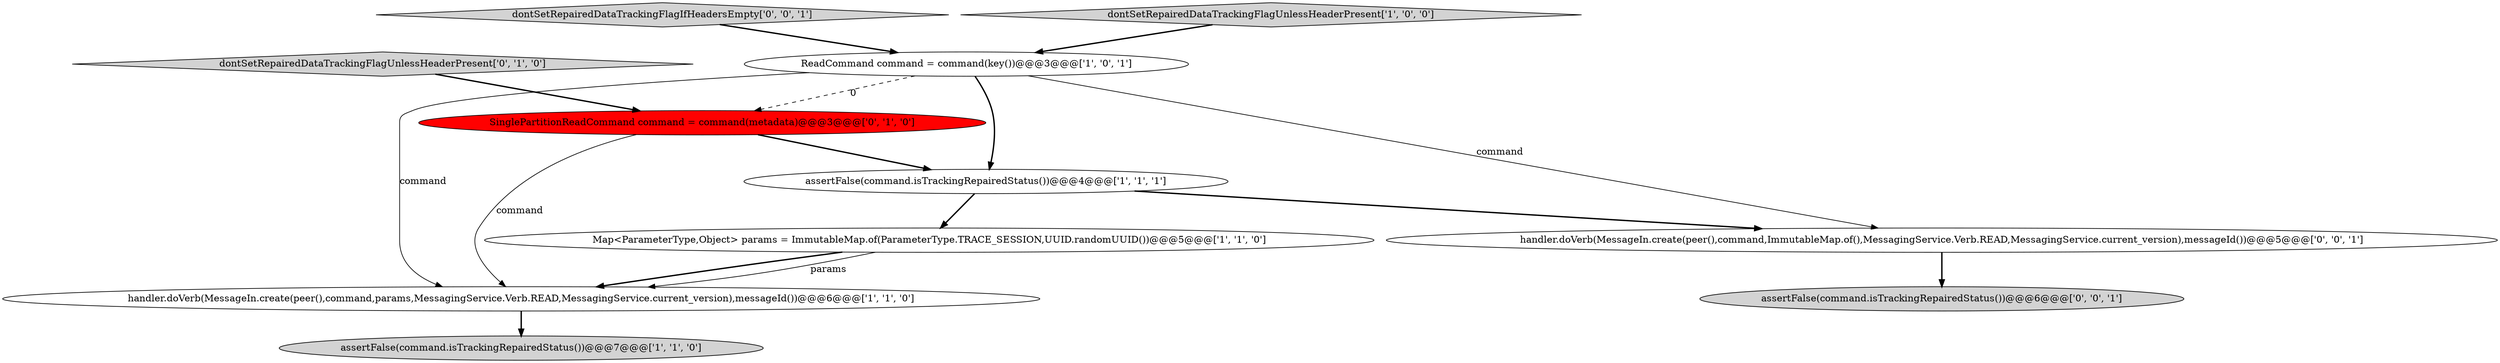 digraph {
8 [style = filled, label = "assertFalse(command.isTrackingRepairedStatus())@@@6@@@['0', '0', '1']", fillcolor = lightgray, shape = ellipse image = "AAA0AAABBB3BBB"];
9 [style = filled, label = "dontSetRepairedDataTrackingFlagIfHeadersEmpty['0', '0', '1']", fillcolor = lightgray, shape = diamond image = "AAA0AAABBB3BBB"];
7 [style = filled, label = "SinglePartitionReadCommand command = command(metadata)@@@3@@@['0', '1', '0']", fillcolor = red, shape = ellipse image = "AAA1AAABBB2BBB"];
10 [style = filled, label = "handler.doVerb(MessageIn.create(peer(),command,ImmutableMap.of(),MessagingService.Verb.READ,MessagingService.current_version),messageId())@@@5@@@['0', '0', '1']", fillcolor = white, shape = ellipse image = "AAA0AAABBB3BBB"];
5 [style = filled, label = "ReadCommand command = command(key())@@@3@@@['1', '0', '1']", fillcolor = white, shape = ellipse image = "AAA0AAABBB1BBB"];
6 [style = filled, label = "dontSetRepairedDataTrackingFlagUnlessHeaderPresent['0', '1', '0']", fillcolor = lightgray, shape = diamond image = "AAA0AAABBB2BBB"];
2 [style = filled, label = "Map<ParameterType,Object> params = ImmutableMap.of(ParameterType.TRACE_SESSION,UUID.randomUUID())@@@5@@@['1', '1', '0']", fillcolor = white, shape = ellipse image = "AAA0AAABBB1BBB"];
4 [style = filled, label = "dontSetRepairedDataTrackingFlagUnlessHeaderPresent['1', '0', '0']", fillcolor = lightgray, shape = diamond image = "AAA0AAABBB1BBB"];
1 [style = filled, label = "assertFalse(command.isTrackingRepairedStatus())@@@7@@@['1', '1', '0']", fillcolor = lightgray, shape = ellipse image = "AAA0AAABBB1BBB"];
0 [style = filled, label = "assertFalse(command.isTrackingRepairedStatus())@@@4@@@['1', '1', '1']", fillcolor = white, shape = ellipse image = "AAA0AAABBB1BBB"];
3 [style = filled, label = "handler.doVerb(MessageIn.create(peer(),command,params,MessagingService.Verb.READ,MessagingService.current_version),messageId())@@@6@@@['1', '1', '0']", fillcolor = white, shape = ellipse image = "AAA0AAABBB1BBB"];
9->5 [style = bold, label=""];
0->10 [style = bold, label=""];
7->0 [style = bold, label=""];
7->3 [style = solid, label="command"];
5->7 [style = dashed, label="0"];
6->7 [style = bold, label=""];
3->1 [style = bold, label=""];
5->0 [style = bold, label=""];
10->8 [style = bold, label=""];
2->3 [style = solid, label="params"];
4->5 [style = bold, label=""];
5->10 [style = solid, label="command"];
2->3 [style = bold, label=""];
0->2 [style = bold, label=""];
5->3 [style = solid, label="command"];
}
